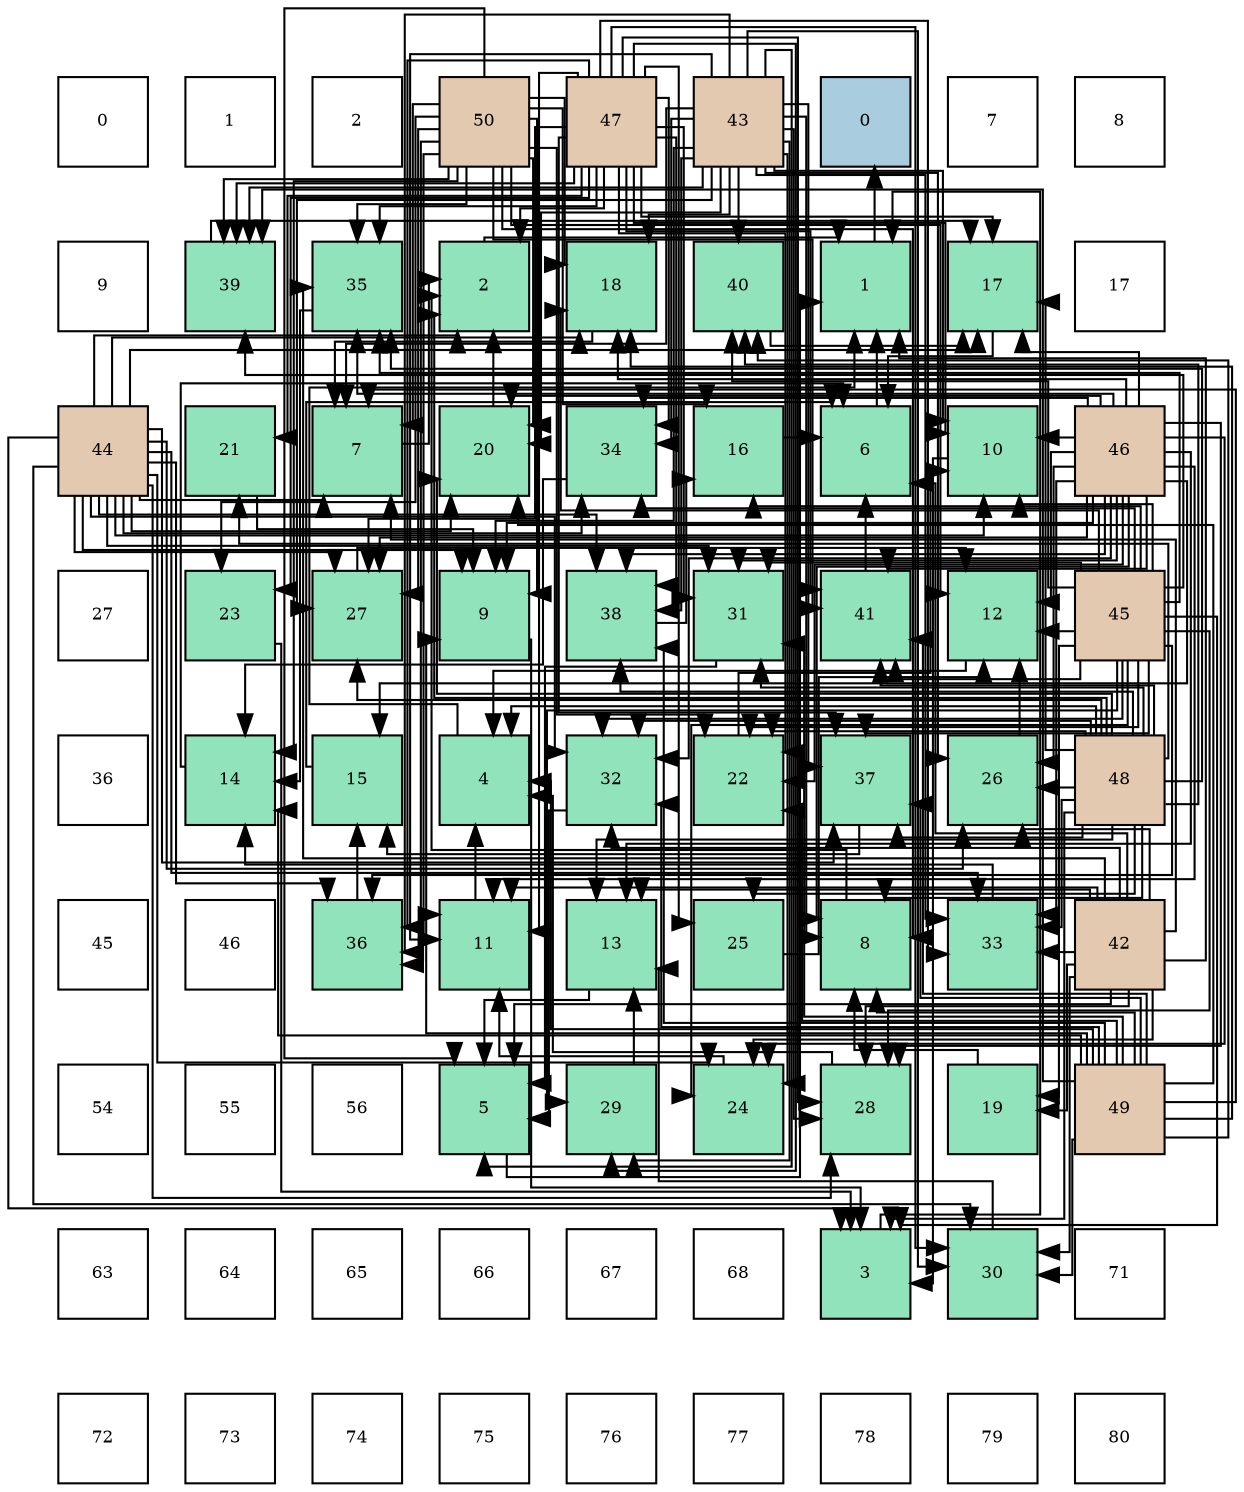 digraph layout{
 rankdir=TB;
 splines=ortho;
 node [style=filled shape=square fixedsize=true width=0.6];
0[label="0", fontsize=8, fillcolor="#ffffff"];
1[label="1", fontsize=8, fillcolor="#ffffff"];
2[label="2", fontsize=8, fillcolor="#ffffff"];
3[label="50", fontsize=8, fillcolor="#e3c9af"];
4[label="47", fontsize=8, fillcolor="#e3c9af"];
5[label="43", fontsize=8, fillcolor="#e3c9af"];
6[label="0", fontsize=8, fillcolor="#a9ccde"];
7[label="7", fontsize=8, fillcolor="#ffffff"];
8[label="8", fontsize=8, fillcolor="#ffffff"];
9[label="9", fontsize=8, fillcolor="#ffffff"];
10[label="39", fontsize=8, fillcolor="#91e3bb"];
11[label="35", fontsize=8, fillcolor="#91e3bb"];
12[label="2", fontsize=8, fillcolor="#91e3bb"];
13[label="18", fontsize=8, fillcolor="#91e3bb"];
14[label="40", fontsize=8, fillcolor="#91e3bb"];
15[label="1", fontsize=8, fillcolor="#91e3bb"];
16[label="17", fontsize=8, fillcolor="#91e3bb"];
17[label="17", fontsize=8, fillcolor="#ffffff"];
18[label="44", fontsize=8, fillcolor="#e3c9af"];
19[label="21", fontsize=8, fillcolor="#91e3bb"];
20[label="7", fontsize=8, fillcolor="#91e3bb"];
21[label="20", fontsize=8, fillcolor="#91e3bb"];
22[label="34", fontsize=8, fillcolor="#91e3bb"];
23[label="16", fontsize=8, fillcolor="#91e3bb"];
24[label="6", fontsize=8, fillcolor="#91e3bb"];
25[label="10", fontsize=8, fillcolor="#91e3bb"];
26[label="46", fontsize=8, fillcolor="#e3c9af"];
27[label="27", fontsize=8, fillcolor="#ffffff"];
28[label="23", fontsize=8, fillcolor="#91e3bb"];
29[label="27", fontsize=8, fillcolor="#91e3bb"];
30[label="9", fontsize=8, fillcolor="#91e3bb"];
31[label="38", fontsize=8, fillcolor="#91e3bb"];
32[label="31", fontsize=8, fillcolor="#91e3bb"];
33[label="41", fontsize=8, fillcolor="#91e3bb"];
34[label="12", fontsize=8, fillcolor="#91e3bb"];
35[label="45", fontsize=8, fillcolor="#e3c9af"];
36[label="36", fontsize=8, fillcolor="#ffffff"];
37[label="14", fontsize=8, fillcolor="#91e3bb"];
38[label="15", fontsize=8, fillcolor="#91e3bb"];
39[label="4", fontsize=8, fillcolor="#91e3bb"];
40[label="32", fontsize=8, fillcolor="#91e3bb"];
41[label="22", fontsize=8, fillcolor="#91e3bb"];
42[label="37", fontsize=8, fillcolor="#91e3bb"];
43[label="26", fontsize=8, fillcolor="#91e3bb"];
44[label="48", fontsize=8, fillcolor="#e3c9af"];
45[label="45", fontsize=8, fillcolor="#ffffff"];
46[label="46", fontsize=8, fillcolor="#ffffff"];
47[label="36", fontsize=8, fillcolor="#91e3bb"];
48[label="11", fontsize=8, fillcolor="#91e3bb"];
49[label="13", fontsize=8, fillcolor="#91e3bb"];
50[label="25", fontsize=8, fillcolor="#91e3bb"];
51[label="8", fontsize=8, fillcolor="#91e3bb"];
52[label="33", fontsize=8, fillcolor="#91e3bb"];
53[label="42", fontsize=8, fillcolor="#e3c9af"];
54[label="54", fontsize=8, fillcolor="#ffffff"];
55[label="55", fontsize=8, fillcolor="#ffffff"];
56[label="56", fontsize=8, fillcolor="#ffffff"];
57[label="5", fontsize=8, fillcolor="#91e3bb"];
58[label="29", fontsize=8, fillcolor="#91e3bb"];
59[label="24", fontsize=8, fillcolor="#91e3bb"];
60[label="28", fontsize=8, fillcolor="#91e3bb"];
61[label="19", fontsize=8, fillcolor="#91e3bb"];
62[label="49", fontsize=8, fillcolor="#e3c9af"];
63[label="63", fontsize=8, fillcolor="#ffffff"];
64[label="64", fontsize=8, fillcolor="#ffffff"];
65[label="65", fontsize=8, fillcolor="#ffffff"];
66[label="66", fontsize=8, fillcolor="#ffffff"];
67[label="67", fontsize=8, fillcolor="#ffffff"];
68[label="68", fontsize=8, fillcolor="#ffffff"];
69[label="3", fontsize=8, fillcolor="#91e3bb"];
70[label="30", fontsize=8, fillcolor="#91e3bb"];
71[label="71", fontsize=8, fillcolor="#ffffff"];
72[label="72", fontsize=8, fillcolor="#ffffff"];
73[label="73", fontsize=8, fillcolor="#ffffff"];
74[label="74", fontsize=8, fillcolor="#ffffff"];
75[label="75", fontsize=8, fillcolor="#ffffff"];
76[label="76", fontsize=8, fillcolor="#ffffff"];
77[label="77", fontsize=8, fillcolor="#ffffff"];
78[label="78", fontsize=8, fillcolor="#ffffff"];
79[label="79", fontsize=8, fillcolor="#ffffff"];
80[label="80", fontsize=8, fillcolor="#ffffff"];
edge [constraint=false, style=vis];15 -> 6;
12 -> 15;
69 -> 15;
39 -> 15;
57 -> 15;
24 -> 15;
20 -> 12;
51 -> 12;
30 -> 69;
25 -> 69;
48 -> 39;
34 -> 39;
49 -> 57;
37 -> 24;
38 -> 24;
23 -> 24;
16 -> 24;
13 -> 20;
61 -> 51;
21 -> 12;
19 -> 30;
41 -> 25;
28 -> 69;
59 -> 48;
50 -> 34;
43 -> 34;
29 -> 34;
60 -> 39;
58 -> 49;
70 -> 49;
32 -> 57;
40 -> 57;
52 -> 37;
22 -> 37;
11 -> 37;
47 -> 38;
42 -> 38;
31 -> 23;
10 -> 16;
14 -> 16;
33 -> 24;
53 -> 15;
53 -> 57;
53 -> 24;
53 -> 20;
53 -> 48;
53 -> 49;
53 -> 61;
53 -> 59;
53 -> 43;
53 -> 60;
53 -> 70;
53 -> 40;
53 -> 52;
53 -> 11;
5 -> 57;
5 -> 20;
5 -> 51;
5 -> 30;
5 -> 25;
5 -> 48;
5 -> 13;
5 -> 21;
5 -> 59;
5 -> 43;
5 -> 29;
5 -> 60;
5 -> 58;
5 -> 70;
5 -> 52;
5 -> 22;
5 -> 47;
5 -> 42;
5 -> 31;
5 -> 10;
5 -> 14;
18 -> 12;
18 -> 69;
18 -> 20;
18 -> 30;
18 -> 25;
18 -> 16;
18 -> 13;
18 -> 21;
18 -> 59;
18 -> 43;
18 -> 29;
18 -> 60;
18 -> 70;
18 -> 32;
18 -> 40;
18 -> 52;
18 -> 22;
18 -> 47;
18 -> 42;
18 -> 31;
35 -> 69;
35 -> 25;
35 -> 34;
35 -> 23;
35 -> 13;
35 -> 61;
35 -> 41;
35 -> 59;
35 -> 60;
35 -> 58;
35 -> 32;
35 -> 40;
35 -> 22;
35 -> 11;
35 -> 47;
35 -> 42;
35 -> 10;
35 -> 14;
35 -> 33;
26 -> 51;
26 -> 30;
26 -> 25;
26 -> 48;
26 -> 34;
26 -> 49;
26 -> 38;
26 -> 16;
26 -> 13;
26 -> 21;
26 -> 41;
26 -> 59;
26 -> 43;
26 -> 29;
26 -> 60;
26 -> 32;
26 -> 40;
26 -> 52;
26 -> 22;
26 -> 11;
26 -> 31;
26 -> 33;
4 -> 12;
4 -> 25;
4 -> 48;
4 -> 16;
4 -> 19;
4 -> 41;
4 -> 28;
4 -> 50;
4 -> 29;
4 -> 60;
4 -> 58;
4 -> 70;
4 -> 32;
4 -> 52;
4 -> 22;
4 -> 11;
4 -> 47;
4 -> 42;
4 -> 31;
4 -> 10;
4 -> 33;
44 -> 12;
44 -> 69;
44 -> 39;
44 -> 51;
44 -> 49;
44 -> 16;
44 -> 21;
44 -> 19;
44 -> 41;
44 -> 50;
44 -> 43;
44 -> 29;
44 -> 32;
44 -> 40;
44 -> 52;
44 -> 11;
44 -> 42;
44 -> 31;
44 -> 14;
44 -> 33;
62 -> 39;
62 -> 20;
62 -> 51;
62 -> 30;
62 -> 37;
62 -> 13;
62 -> 21;
62 -> 41;
62 -> 70;
62 -> 32;
62 -> 40;
62 -> 42;
62 -> 31;
62 -> 10;
62 -> 14;
62 -> 33;
3 -> 57;
3 -> 20;
3 -> 51;
3 -> 30;
3 -> 48;
3 -> 34;
3 -> 37;
3 -> 23;
3 -> 13;
3 -> 21;
3 -> 41;
3 -> 28;
3 -> 29;
3 -> 11;
3 -> 47;
3 -> 10;
3 -> 33;
edge [constraint=true, style=invis];
0 -> 9 -> 18 -> 27 -> 36 -> 45 -> 54 -> 63 -> 72;
1 -> 10 -> 19 -> 28 -> 37 -> 46 -> 55 -> 64 -> 73;
2 -> 11 -> 20 -> 29 -> 38 -> 47 -> 56 -> 65 -> 74;
3 -> 12 -> 21 -> 30 -> 39 -> 48 -> 57 -> 66 -> 75;
4 -> 13 -> 22 -> 31 -> 40 -> 49 -> 58 -> 67 -> 76;
5 -> 14 -> 23 -> 32 -> 41 -> 50 -> 59 -> 68 -> 77;
6 -> 15 -> 24 -> 33 -> 42 -> 51 -> 60 -> 69 -> 78;
7 -> 16 -> 25 -> 34 -> 43 -> 52 -> 61 -> 70 -> 79;
8 -> 17 -> 26 -> 35 -> 44 -> 53 -> 62 -> 71 -> 80;
rank = same {0 -> 1 -> 2 -> 3 -> 4 -> 5 -> 6 -> 7 -> 8};
rank = same {9 -> 10 -> 11 -> 12 -> 13 -> 14 -> 15 -> 16 -> 17};
rank = same {18 -> 19 -> 20 -> 21 -> 22 -> 23 -> 24 -> 25 -> 26};
rank = same {27 -> 28 -> 29 -> 30 -> 31 -> 32 -> 33 -> 34 -> 35};
rank = same {36 -> 37 -> 38 -> 39 -> 40 -> 41 -> 42 -> 43 -> 44};
rank = same {45 -> 46 -> 47 -> 48 -> 49 -> 50 -> 51 -> 52 -> 53};
rank = same {54 -> 55 -> 56 -> 57 -> 58 -> 59 -> 60 -> 61 -> 62};
rank = same {63 -> 64 -> 65 -> 66 -> 67 -> 68 -> 69 -> 70 -> 71};
rank = same {72 -> 73 -> 74 -> 75 -> 76 -> 77 -> 78 -> 79 -> 80};
}
